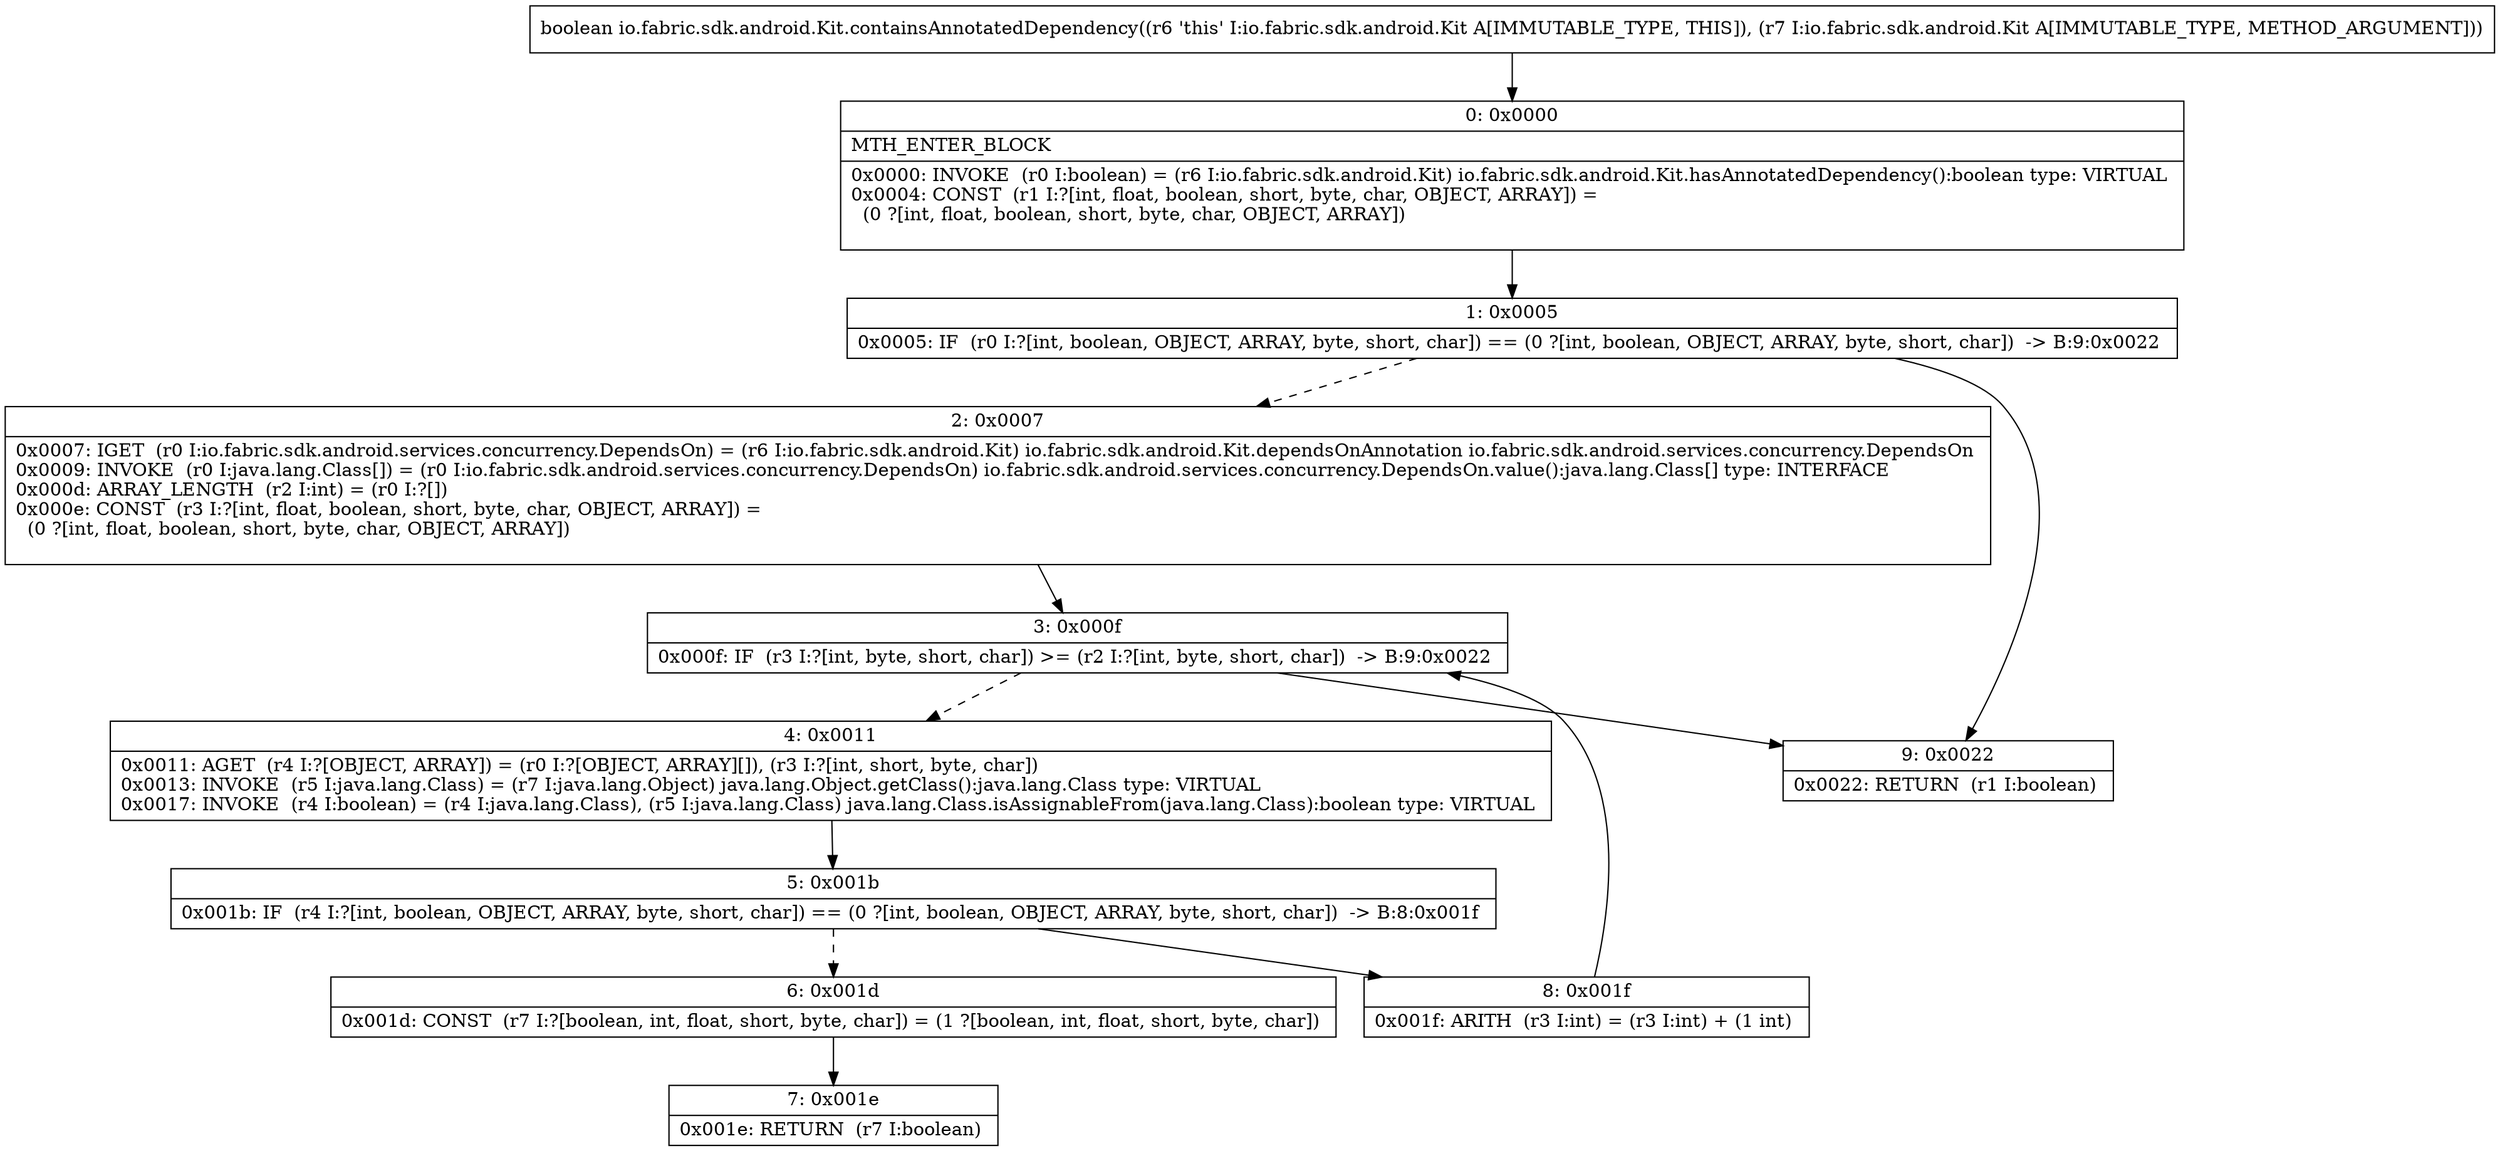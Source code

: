 digraph "CFG forio.fabric.sdk.android.Kit.containsAnnotatedDependency(Lio\/fabric\/sdk\/android\/Kit;)Z" {
Node_0 [shape=record,label="{0\:\ 0x0000|MTH_ENTER_BLOCK\l|0x0000: INVOKE  (r0 I:boolean) = (r6 I:io.fabric.sdk.android.Kit) io.fabric.sdk.android.Kit.hasAnnotatedDependency():boolean type: VIRTUAL \l0x0004: CONST  (r1 I:?[int, float, boolean, short, byte, char, OBJECT, ARRAY]) = \l  (0 ?[int, float, boolean, short, byte, char, OBJECT, ARRAY])\l \l}"];
Node_1 [shape=record,label="{1\:\ 0x0005|0x0005: IF  (r0 I:?[int, boolean, OBJECT, ARRAY, byte, short, char]) == (0 ?[int, boolean, OBJECT, ARRAY, byte, short, char])  \-\> B:9:0x0022 \l}"];
Node_2 [shape=record,label="{2\:\ 0x0007|0x0007: IGET  (r0 I:io.fabric.sdk.android.services.concurrency.DependsOn) = (r6 I:io.fabric.sdk.android.Kit) io.fabric.sdk.android.Kit.dependsOnAnnotation io.fabric.sdk.android.services.concurrency.DependsOn \l0x0009: INVOKE  (r0 I:java.lang.Class[]) = (r0 I:io.fabric.sdk.android.services.concurrency.DependsOn) io.fabric.sdk.android.services.concurrency.DependsOn.value():java.lang.Class[] type: INTERFACE \l0x000d: ARRAY_LENGTH  (r2 I:int) = (r0 I:?[]) \l0x000e: CONST  (r3 I:?[int, float, boolean, short, byte, char, OBJECT, ARRAY]) = \l  (0 ?[int, float, boolean, short, byte, char, OBJECT, ARRAY])\l \l}"];
Node_3 [shape=record,label="{3\:\ 0x000f|0x000f: IF  (r3 I:?[int, byte, short, char]) \>= (r2 I:?[int, byte, short, char])  \-\> B:9:0x0022 \l}"];
Node_4 [shape=record,label="{4\:\ 0x0011|0x0011: AGET  (r4 I:?[OBJECT, ARRAY]) = (r0 I:?[OBJECT, ARRAY][]), (r3 I:?[int, short, byte, char]) \l0x0013: INVOKE  (r5 I:java.lang.Class) = (r7 I:java.lang.Object) java.lang.Object.getClass():java.lang.Class type: VIRTUAL \l0x0017: INVOKE  (r4 I:boolean) = (r4 I:java.lang.Class), (r5 I:java.lang.Class) java.lang.Class.isAssignableFrom(java.lang.Class):boolean type: VIRTUAL \l}"];
Node_5 [shape=record,label="{5\:\ 0x001b|0x001b: IF  (r4 I:?[int, boolean, OBJECT, ARRAY, byte, short, char]) == (0 ?[int, boolean, OBJECT, ARRAY, byte, short, char])  \-\> B:8:0x001f \l}"];
Node_6 [shape=record,label="{6\:\ 0x001d|0x001d: CONST  (r7 I:?[boolean, int, float, short, byte, char]) = (1 ?[boolean, int, float, short, byte, char]) \l}"];
Node_7 [shape=record,label="{7\:\ 0x001e|0x001e: RETURN  (r7 I:boolean) \l}"];
Node_8 [shape=record,label="{8\:\ 0x001f|0x001f: ARITH  (r3 I:int) = (r3 I:int) + (1 int) \l}"];
Node_9 [shape=record,label="{9\:\ 0x0022|0x0022: RETURN  (r1 I:boolean) \l}"];
MethodNode[shape=record,label="{boolean io.fabric.sdk.android.Kit.containsAnnotatedDependency((r6 'this' I:io.fabric.sdk.android.Kit A[IMMUTABLE_TYPE, THIS]), (r7 I:io.fabric.sdk.android.Kit A[IMMUTABLE_TYPE, METHOD_ARGUMENT])) }"];
MethodNode -> Node_0;
Node_0 -> Node_1;
Node_1 -> Node_2[style=dashed];
Node_1 -> Node_9;
Node_2 -> Node_3;
Node_3 -> Node_4[style=dashed];
Node_3 -> Node_9;
Node_4 -> Node_5;
Node_5 -> Node_6[style=dashed];
Node_5 -> Node_8;
Node_6 -> Node_7;
Node_8 -> Node_3;
}

